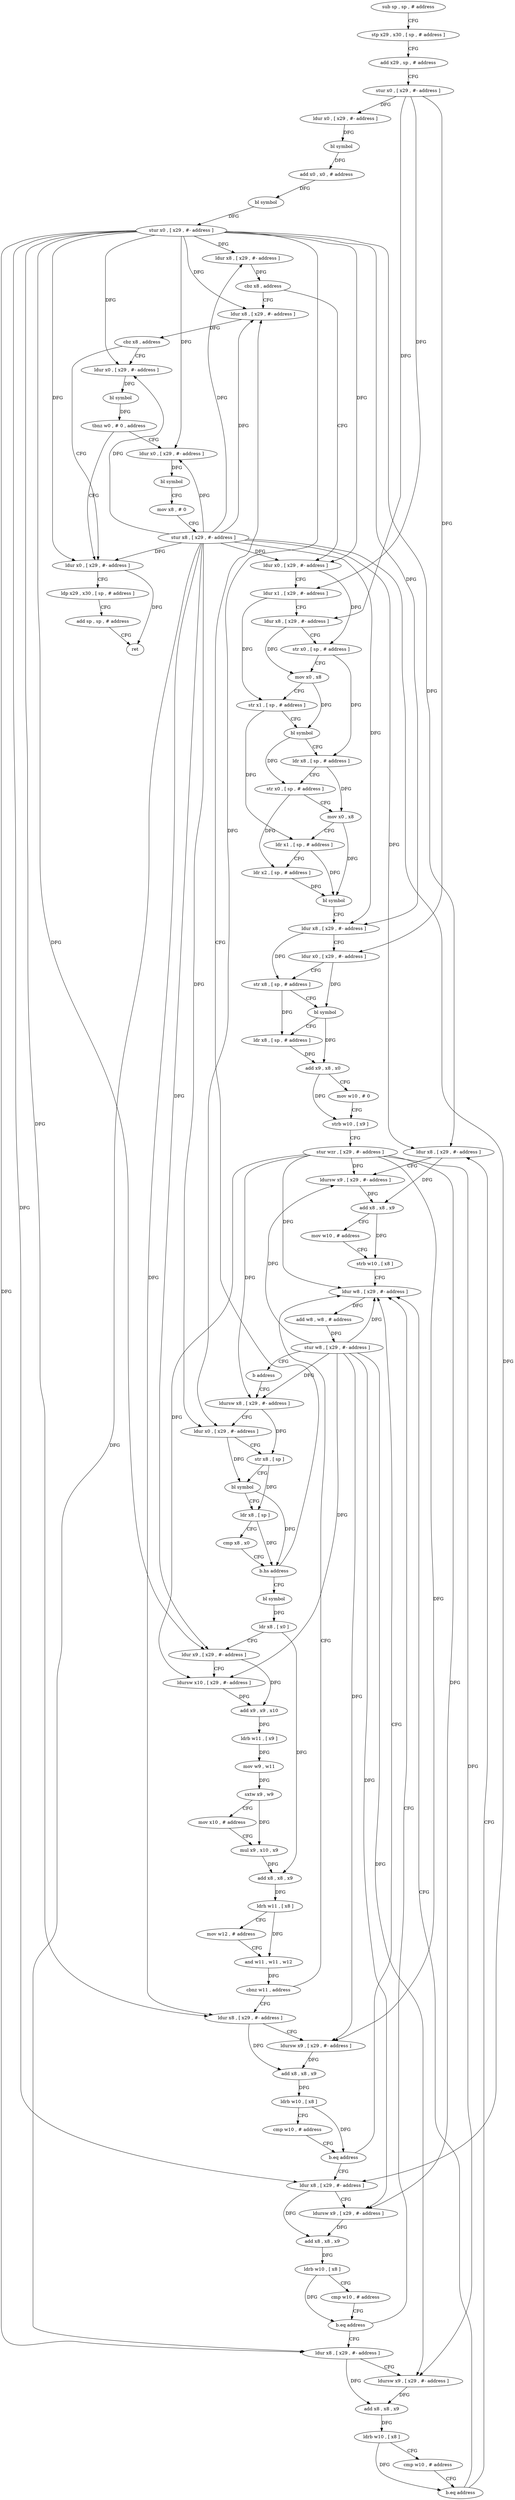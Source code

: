 digraph "func" {
"79464" [label = "sub sp , sp , # address" ]
"79468" [label = "stp x29 , x30 , [ sp , # address ]" ]
"79472" [label = "add x29 , sp , # address" ]
"79476" [label = "stur x0 , [ x29 , #- address ]" ]
"79480" [label = "ldur x0 , [ x29 , #- address ]" ]
"79484" [label = "bl symbol" ]
"79488" [label = "add x0 , x0 , # address" ]
"79492" [label = "bl symbol" ]
"79496" [label = "stur x0 , [ x29 , #- address ]" ]
"79500" [label = "ldur x8 , [ x29 , #- address ]" ]
"79504" [label = "cbz x8 , address" ]
"79792" [label = "ldur x8 , [ x29 , #- address ]" ]
"79508" [label = "ldur x0 , [ x29 , #- address ]" ]
"79796" [label = "cbz x8 , address" ]
"79828" [label = "ldur x0 , [ x29 , #- address ]" ]
"79800" [label = "ldur x0 , [ x29 , #- address ]" ]
"79512" [label = "ldur x1 , [ x29 , #- address ]" ]
"79516" [label = "ldur x8 , [ x29 , #- address ]" ]
"79520" [label = "str x0 , [ sp , # address ]" ]
"79524" [label = "mov x0 , x8" ]
"79528" [label = "str x1 , [ sp , # address ]" ]
"79532" [label = "bl symbol" ]
"79536" [label = "ldr x8 , [ sp , # address ]" ]
"79540" [label = "str x0 , [ sp , # address ]" ]
"79544" [label = "mov x0 , x8" ]
"79548" [label = "ldr x1 , [ sp , # address ]" ]
"79552" [label = "ldr x2 , [ sp , # address ]" ]
"79556" [label = "bl symbol" ]
"79560" [label = "ldur x8 , [ x29 , #- address ]" ]
"79564" [label = "ldur x0 , [ x29 , #- address ]" ]
"79568" [label = "str x8 , [ sp , # address ]" ]
"79572" [label = "bl symbol" ]
"79576" [label = "ldr x8 , [ sp , # address ]" ]
"79580" [label = "add x9 , x8 , x0" ]
"79584" [label = "mov w10 , # 0" ]
"79588" [label = "strb w10 , [ x9 ]" ]
"79592" [label = "stur wzr , [ x29 , #- address ]" ]
"79596" [label = "ldursw x8 , [ x29 , #- address ]" ]
"79832" [label = "ldp x29 , x30 , [ sp , # address ]" ]
"79836" [label = "add sp , sp , # address" ]
"79840" [label = "ret" ]
"79804" [label = "bl symbol" ]
"79808" [label = "tbnz w0 , # 0 , address" ]
"79812" [label = "ldur x0 , [ x29 , #- address ]" ]
"79624" [label = "bl symbol" ]
"79628" [label = "ldr x8 , [ x0 ]" ]
"79632" [label = "ldur x9 , [ x29 , #- address ]" ]
"79636" [label = "ldursw x10 , [ x29 , #- address ]" ]
"79640" [label = "add x9 , x9 , x10" ]
"79644" [label = "ldrb w11 , [ x9 ]" ]
"79648" [label = "mov w9 , w11" ]
"79652" [label = "sxtw x9 , w9" ]
"79656" [label = "mov x10 , # address" ]
"79660" [label = "mul x9 , x10 , x9" ]
"79664" [label = "add x8 , x8 , x9" ]
"79668" [label = "ldrh w11 , [ x8 ]" ]
"79672" [label = "mov w12 , # address" ]
"79676" [label = "and w11 , w11 , w12" ]
"79680" [label = "cbnz w11 , address" ]
"79776" [label = "ldur w8 , [ x29 , #- address ]" ]
"79684" [label = "ldur x8 , [ x29 , #- address ]" ]
"79816" [label = "bl symbol" ]
"79820" [label = "mov x8 , # 0" ]
"79824" [label = "stur x8 , [ x29 , #- address ]" ]
"79780" [label = "add w8 , w8 , # address" ]
"79784" [label = "stur w8 , [ x29 , #- address ]" ]
"79788" [label = "b address" ]
"79688" [label = "ldursw x9 , [ x29 , #- address ]" ]
"79692" [label = "add x8 , x8 , x9" ]
"79696" [label = "ldrb w10 , [ x8 ]" ]
"79700" [label = "cmp w10 , # address" ]
"79704" [label = "b.eq address" ]
"79708" [label = "ldur x8 , [ x29 , #- address ]" ]
"79600" [label = "ldur x0 , [ x29 , #- address ]" ]
"79604" [label = "str x8 , [ sp ]" ]
"79608" [label = "bl symbol" ]
"79612" [label = "ldr x8 , [ sp ]" ]
"79616" [label = "cmp x8 , x0" ]
"79620" [label = "b.hs address" ]
"79712" [label = "ldursw x9 , [ x29 , #- address ]" ]
"79716" [label = "add x8 , x8 , x9" ]
"79720" [label = "ldrb w10 , [ x8 ]" ]
"79724" [label = "cmp w10 , # address" ]
"79728" [label = "b.eq address" ]
"79732" [label = "ldur x8 , [ x29 , #- address ]" ]
"79736" [label = "ldursw x9 , [ x29 , #- address ]" ]
"79740" [label = "add x8 , x8 , x9" ]
"79744" [label = "ldrb w10 , [ x8 ]" ]
"79748" [label = "cmp w10 , # address" ]
"79752" [label = "b.eq address" ]
"79756" [label = "ldur x8 , [ x29 , #- address ]" ]
"79760" [label = "ldursw x9 , [ x29 , #- address ]" ]
"79764" [label = "add x8 , x8 , x9" ]
"79768" [label = "mov w10 , # address" ]
"79772" [label = "strb w10 , [ x8 ]" ]
"79464" -> "79468" [ label = "CFG" ]
"79468" -> "79472" [ label = "CFG" ]
"79472" -> "79476" [ label = "CFG" ]
"79476" -> "79480" [ label = "DFG" ]
"79476" -> "79512" [ label = "DFG" ]
"79476" -> "79516" [ label = "DFG" ]
"79476" -> "79564" [ label = "DFG" ]
"79480" -> "79484" [ label = "DFG" ]
"79484" -> "79488" [ label = "DFG" ]
"79488" -> "79492" [ label = "DFG" ]
"79492" -> "79496" [ label = "DFG" ]
"79496" -> "79500" [ label = "DFG" ]
"79496" -> "79792" [ label = "DFG" ]
"79496" -> "79508" [ label = "DFG" ]
"79496" -> "79560" [ label = "DFG" ]
"79496" -> "79828" [ label = "DFG" ]
"79496" -> "79800" [ label = "DFG" ]
"79496" -> "79600" [ label = "DFG" ]
"79496" -> "79812" [ label = "DFG" ]
"79496" -> "79632" [ label = "DFG" ]
"79496" -> "79684" [ label = "DFG" ]
"79496" -> "79708" [ label = "DFG" ]
"79496" -> "79732" [ label = "DFG" ]
"79496" -> "79756" [ label = "DFG" ]
"79500" -> "79504" [ label = "DFG" ]
"79504" -> "79792" [ label = "CFG" ]
"79504" -> "79508" [ label = "CFG" ]
"79792" -> "79796" [ label = "DFG" ]
"79508" -> "79512" [ label = "CFG" ]
"79508" -> "79520" [ label = "DFG" ]
"79796" -> "79828" [ label = "CFG" ]
"79796" -> "79800" [ label = "CFG" ]
"79828" -> "79832" [ label = "CFG" ]
"79828" -> "79840" [ label = "DFG" ]
"79800" -> "79804" [ label = "DFG" ]
"79512" -> "79516" [ label = "CFG" ]
"79512" -> "79528" [ label = "DFG" ]
"79516" -> "79520" [ label = "CFG" ]
"79516" -> "79524" [ label = "DFG" ]
"79520" -> "79524" [ label = "CFG" ]
"79520" -> "79536" [ label = "DFG" ]
"79524" -> "79528" [ label = "CFG" ]
"79524" -> "79532" [ label = "DFG" ]
"79528" -> "79532" [ label = "CFG" ]
"79528" -> "79548" [ label = "DFG" ]
"79532" -> "79536" [ label = "CFG" ]
"79532" -> "79540" [ label = "DFG" ]
"79536" -> "79540" [ label = "CFG" ]
"79536" -> "79544" [ label = "DFG" ]
"79540" -> "79544" [ label = "CFG" ]
"79540" -> "79552" [ label = "DFG" ]
"79544" -> "79548" [ label = "CFG" ]
"79544" -> "79556" [ label = "DFG" ]
"79548" -> "79552" [ label = "CFG" ]
"79548" -> "79556" [ label = "DFG" ]
"79552" -> "79556" [ label = "DFG" ]
"79556" -> "79560" [ label = "CFG" ]
"79560" -> "79564" [ label = "CFG" ]
"79560" -> "79568" [ label = "DFG" ]
"79564" -> "79568" [ label = "CFG" ]
"79564" -> "79572" [ label = "DFG" ]
"79568" -> "79572" [ label = "CFG" ]
"79568" -> "79576" [ label = "DFG" ]
"79572" -> "79576" [ label = "CFG" ]
"79572" -> "79580" [ label = "DFG" ]
"79576" -> "79580" [ label = "DFG" ]
"79580" -> "79584" [ label = "CFG" ]
"79580" -> "79588" [ label = "DFG" ]
"79584" -> "79588" [ label = "CFG" ]
"79588" -> "79592" [ label = "CFG" ]
"79592" -> "79596" [ label = "DFG" ]
"79592" -> "79636" [ label = "DFG" ]
"79592" -> "79776" [ label = "DFG" ]
"79592" -> "79688" [ label = "DFG" ]
"79592" -> "79712" [ label = "DFG" ]
"79592" -> "79736" [ label = "DFG" ]
"79592" -> "79760" [ label = "DFG" ]
"79596" -> "79600" [ label = "CFG" ]
"79596" -> "79604" [ label = "DFG" ]
"79832" -> "79836" [ label = "CFG" ]
"79836" -> "79840" [ label = "CFG" ]
"79804" -> "79808" [ label = "DFG" ]
"79808" -> "79828" [ label = "CFG" ]
"79808" -> "79812" [ label = "CFG" ]
"79812" -> "79816" [ label = "DFG" ]
"79624" -> "79628" [ label = "DFG" ]
"79628" -> "79632" [ label = "CFG" ]
"79628" -> "79664" [ label = "DFG" ]
"79632" -> "79636" [ label = "CFG" ]
"79632" -> "79640" [ label = "DFG" ]
"79636" -> "79640" [ label = "DFG" ]
"79640" -> "79644" [ label = "DFG" ]
"79644" -> "79648" [ label = "DFG" ]
"79648" -> "79652" [ label = "DFG" ]
"79652" -> "79656" [ label = "CFG" ]
"79652" -> "79660" [ label = "DFG" ]
"79656" -> "79660" [ label = "CFG" ]
"79660" -> "79664" [ label = "DFG" ]
"79664" -> "79668" [ label = "DFG" ]
"79668" -> "79672" [ label = "CFG" ]
"79668" -> "79676" [ label = "DFG" ]
"79672" -> "79676" [ label = "CFG" ]
"79676" -> "79680" [ label = "DFG" ]
"79680" -> "79776" [ label = "CFG" ]
"79680" -> "79684" [ label = "CFG" ]
"79776" -> "79780" [ label = "DFG" ]
"79684" -> "79688" [ label = "CFG" ]
"79684" -> "79692" [ label = "DFG" ]
"79816" -> "79820" [ label = "CFG" ]
"79820" -> "79824" [ label = "CFG" ]
"79824" -> "79828" [ label = "DFG" ]
"79824" -> "79500" [ label = "DFG" ]
"79824" -> "79792" [ label = "DFG" ]
"79824" -> "79508" [ label = "DFG" ]
"79824" -> "79560" [ label = "DFG" ]
"79824" -> "79800" [ label = "DFG" ]
"79824" -> "79600" [ label = "DFG" ]
"79824" -> "79812" [ label = "DFG" ]
"79824" -> "79632" [ label = "DFG" ]
"79824" -> "79684" [ label = "DFG" ]
"79824" -> "79708" [ label = "DFG" ]
"79824" -> "79732" [ label = "DFG" ]
"79824" -> "79756" [ label = "DFG" ]
"79780" -> "79784" [ label = "DFG" ]
"79784" -> "79788" [ label = "CFG" ]
"79784" -> "79596" [ label = "DFG" ]
"79784" -> "79636" [ label = "DFG" ]
"79784" -> "79776" [ label = "DFG" ]
"79784" -> "79688" [ label = "DFG" ]
"79784" -> "79712" [ label = "DFG" ]
"79784" -> "79736" [ label = "DFG" ]
"79784" -> "79760" [ label = "DFG" ]
"79788" -> "79596" [ label = "CFG" ]
"79688" -> "79692" [ label = "DFG" ]
"79692" -> "79696" [ label = "DFG" ]
"79696" -> "79700" [ label = "CFG" ]
"79696" -> "79704" [ label = "DFG" ]
"79700" -> "79704" [ label = "CFG" ]
"79704" -> "79776" [ label = "CFG" ]
"79704" -> "79708" [ label = "CFG" ]
"79708" -> "79712" [ label = "CFG" ]
"79708" -> "79716" [ label = "DFG" ]
"79600" -> "79604" [ label = "CFG" ]
"79600" -> "79608" [ label = "DFG" ]
"79604" -> "79608" [ label = "CFG" ]
"79604" -> "79612" [ label = "DFG" ]
"79608" -> "79612" [ label = "CFG" ]
"79608" -> "79620" [ label = "DFG" ]
"79612" -> "79616" [ label = "CFG" ]
"79612" -> "79620" [ label = "DFG" ]
"79616" -> "79620" [ label = "CFG" ]
"79620" -> "79792" [ label = "CFG" ]
"79620" -> "79624" [ label = "CFG" ]
"79712" -> "79716" [ label = "DFG" ]
"79716" -> "79720" [ label = "DFG" ]
"79720" -> "79724" [ label = "CFG" ]
"79720" -> "79728" [ label = "DFG" ]
"79724" -> "79728" [ label = "CFG" ]
"79728" -> "79776" [ label = "CFG" ]
"79728" -> "79732" [ label = "CFG" ]
"79732" -> "79736" [ label = "CFG" ]
"79732" -> "79740" [ label = "DFG" ]
"79736" -> "79740" [ label = "DFG" ]
"79740" -> "79744" [ label = "DFG" ]
"79744" -> "79748" [ label = "CFG" ]
"79744" -> "79752" [ label = "DFG" ]
"79748" -> "79752" [ label = "CFG" ]
"79752" -> "79776" [ label = "CFG" ]
"79752" -> "79756" [ label = "CFG" ]
"79756" -> "79760" [ label = "CFG" ]
"79756" -> "79764" [ label = "DFG" ]
"79760" -> "79764" [ label = "DFG" ]
"79764" -> "79768" [ label = "CFG" ]
"79764" -> "79772" [ label = "DFG" ]
"79768" -> "79772" [ label = "CFG" ]
"79772" -> "79776" [ label = "CFG" ]
}
